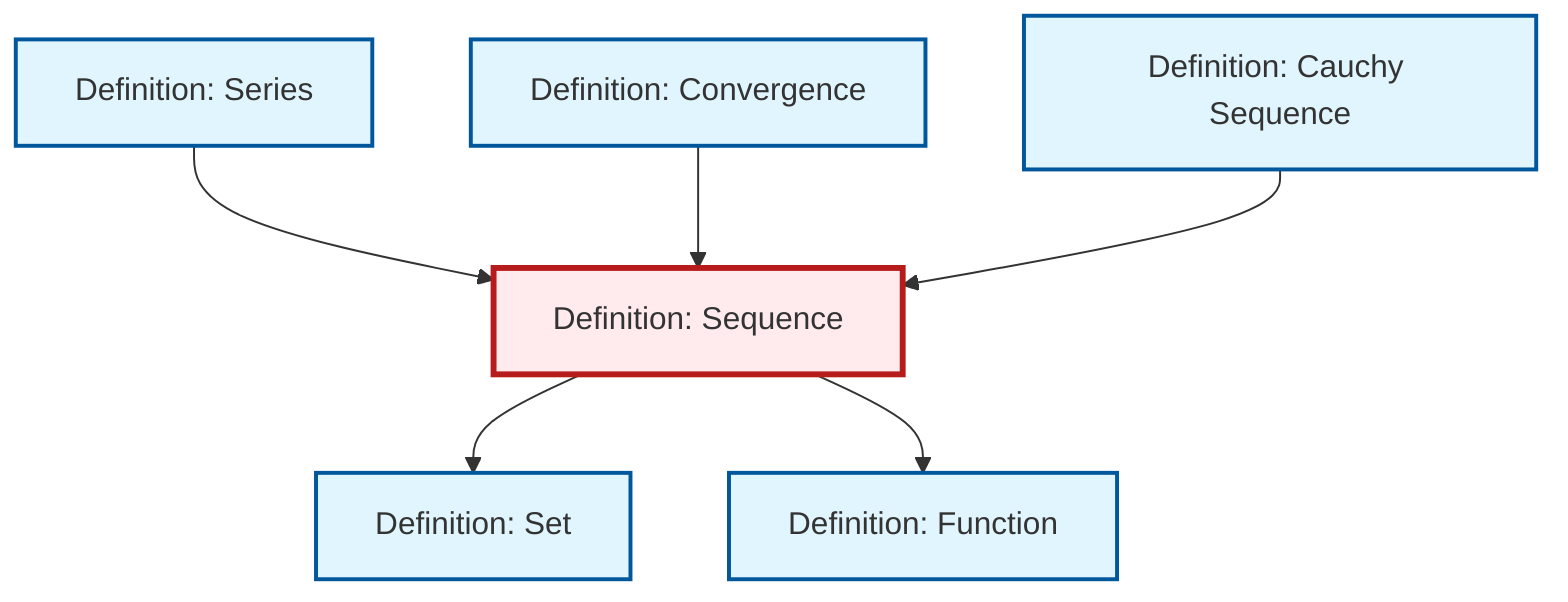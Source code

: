 graph TD
    classDef definition fill:#e1f5fe,stroke:#01579b,stroke-width:2px
    classDef theorem fill:#f3e5f5,stroke:#4a148c,stroke-width:2px
    classDef axiom fill:#fff3e0,stroke:#e65100,stroke-width:2px
    classDef example fill:#e8f5e9,stroke:#1b5e20,stroke-width:2px
    classDef current fill:#ffebee,stroke:#b71c1c,stroke-width:3px
    def-convergence["Definition: Convergence"]:::definition
    def-sequence["Definition: Sequence"]:::definition
    def-series["Definition: Series"]:::definition
    def-cauchy-sequence["Definition: Cauchy Sequence"]:::definition
    def-function["Definition: Function"]:::definition
    def-set["Definition: Set"]:::definition
    def-series --> def-sequence
    def-sequence --> def-set
    def-convergence --> def-sequence
    def-cauchy-sequence --> def-sequence
    def-sequence --> def-function
    class def-sequence current